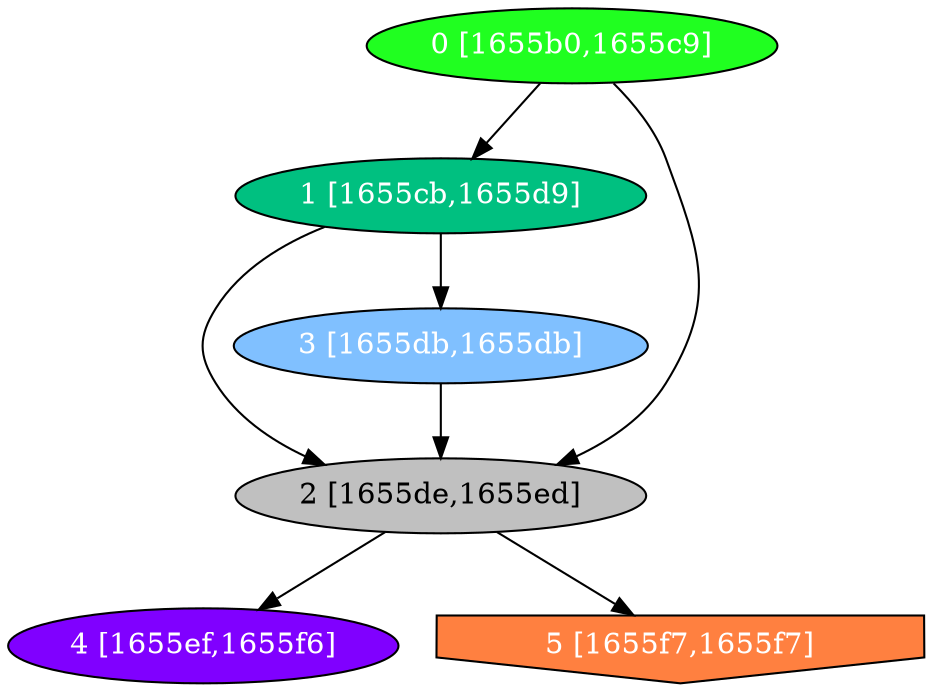 diGraph libnss3{
	libnss3_0  [style=filled fillcolor="#20FF20" fontcolor="#ffffff" shape=oval label="0 [1655b0,1655c9]"]
	libnss3_1  [style=filled fillcolor="#00C080" fontcolor="#ffffff" shape=oval label="1 [1655cb,1655d9]"]
	libnss3_2  [style=filled fillcolor="#C0C0C0" fontcolor="#000000" shape=oval label="2 [1655de,1655ed]"]
	libnss3_3  [style=filled fillcolor="#80C0FF" fontcolor="#ffffff" shape=oval label="3 [1655db,1655db]"]
	libnss3_4  [style=filled fillcolor="#8000FF" fontcolor="#ffffff" shape=oval label="4 [1655ef,1655f6]"]
	libnss3_5  [style=filled fillcolor="#FF8040" fontcolor="#ffffff" shape=invhouse label="5 [1655f7,1655f7]"]

	libnss3_0 -> libnss3_1
	libnss3_0 -> libnss3_2
	libnss3_1 -> libnss3_2
	libnss3_1 -> libnss3_3
	libnss3_2 -> libnss3_4
	libnss3_2 -> libnss3_5
	libnss3_3 -> libnss3_2
}